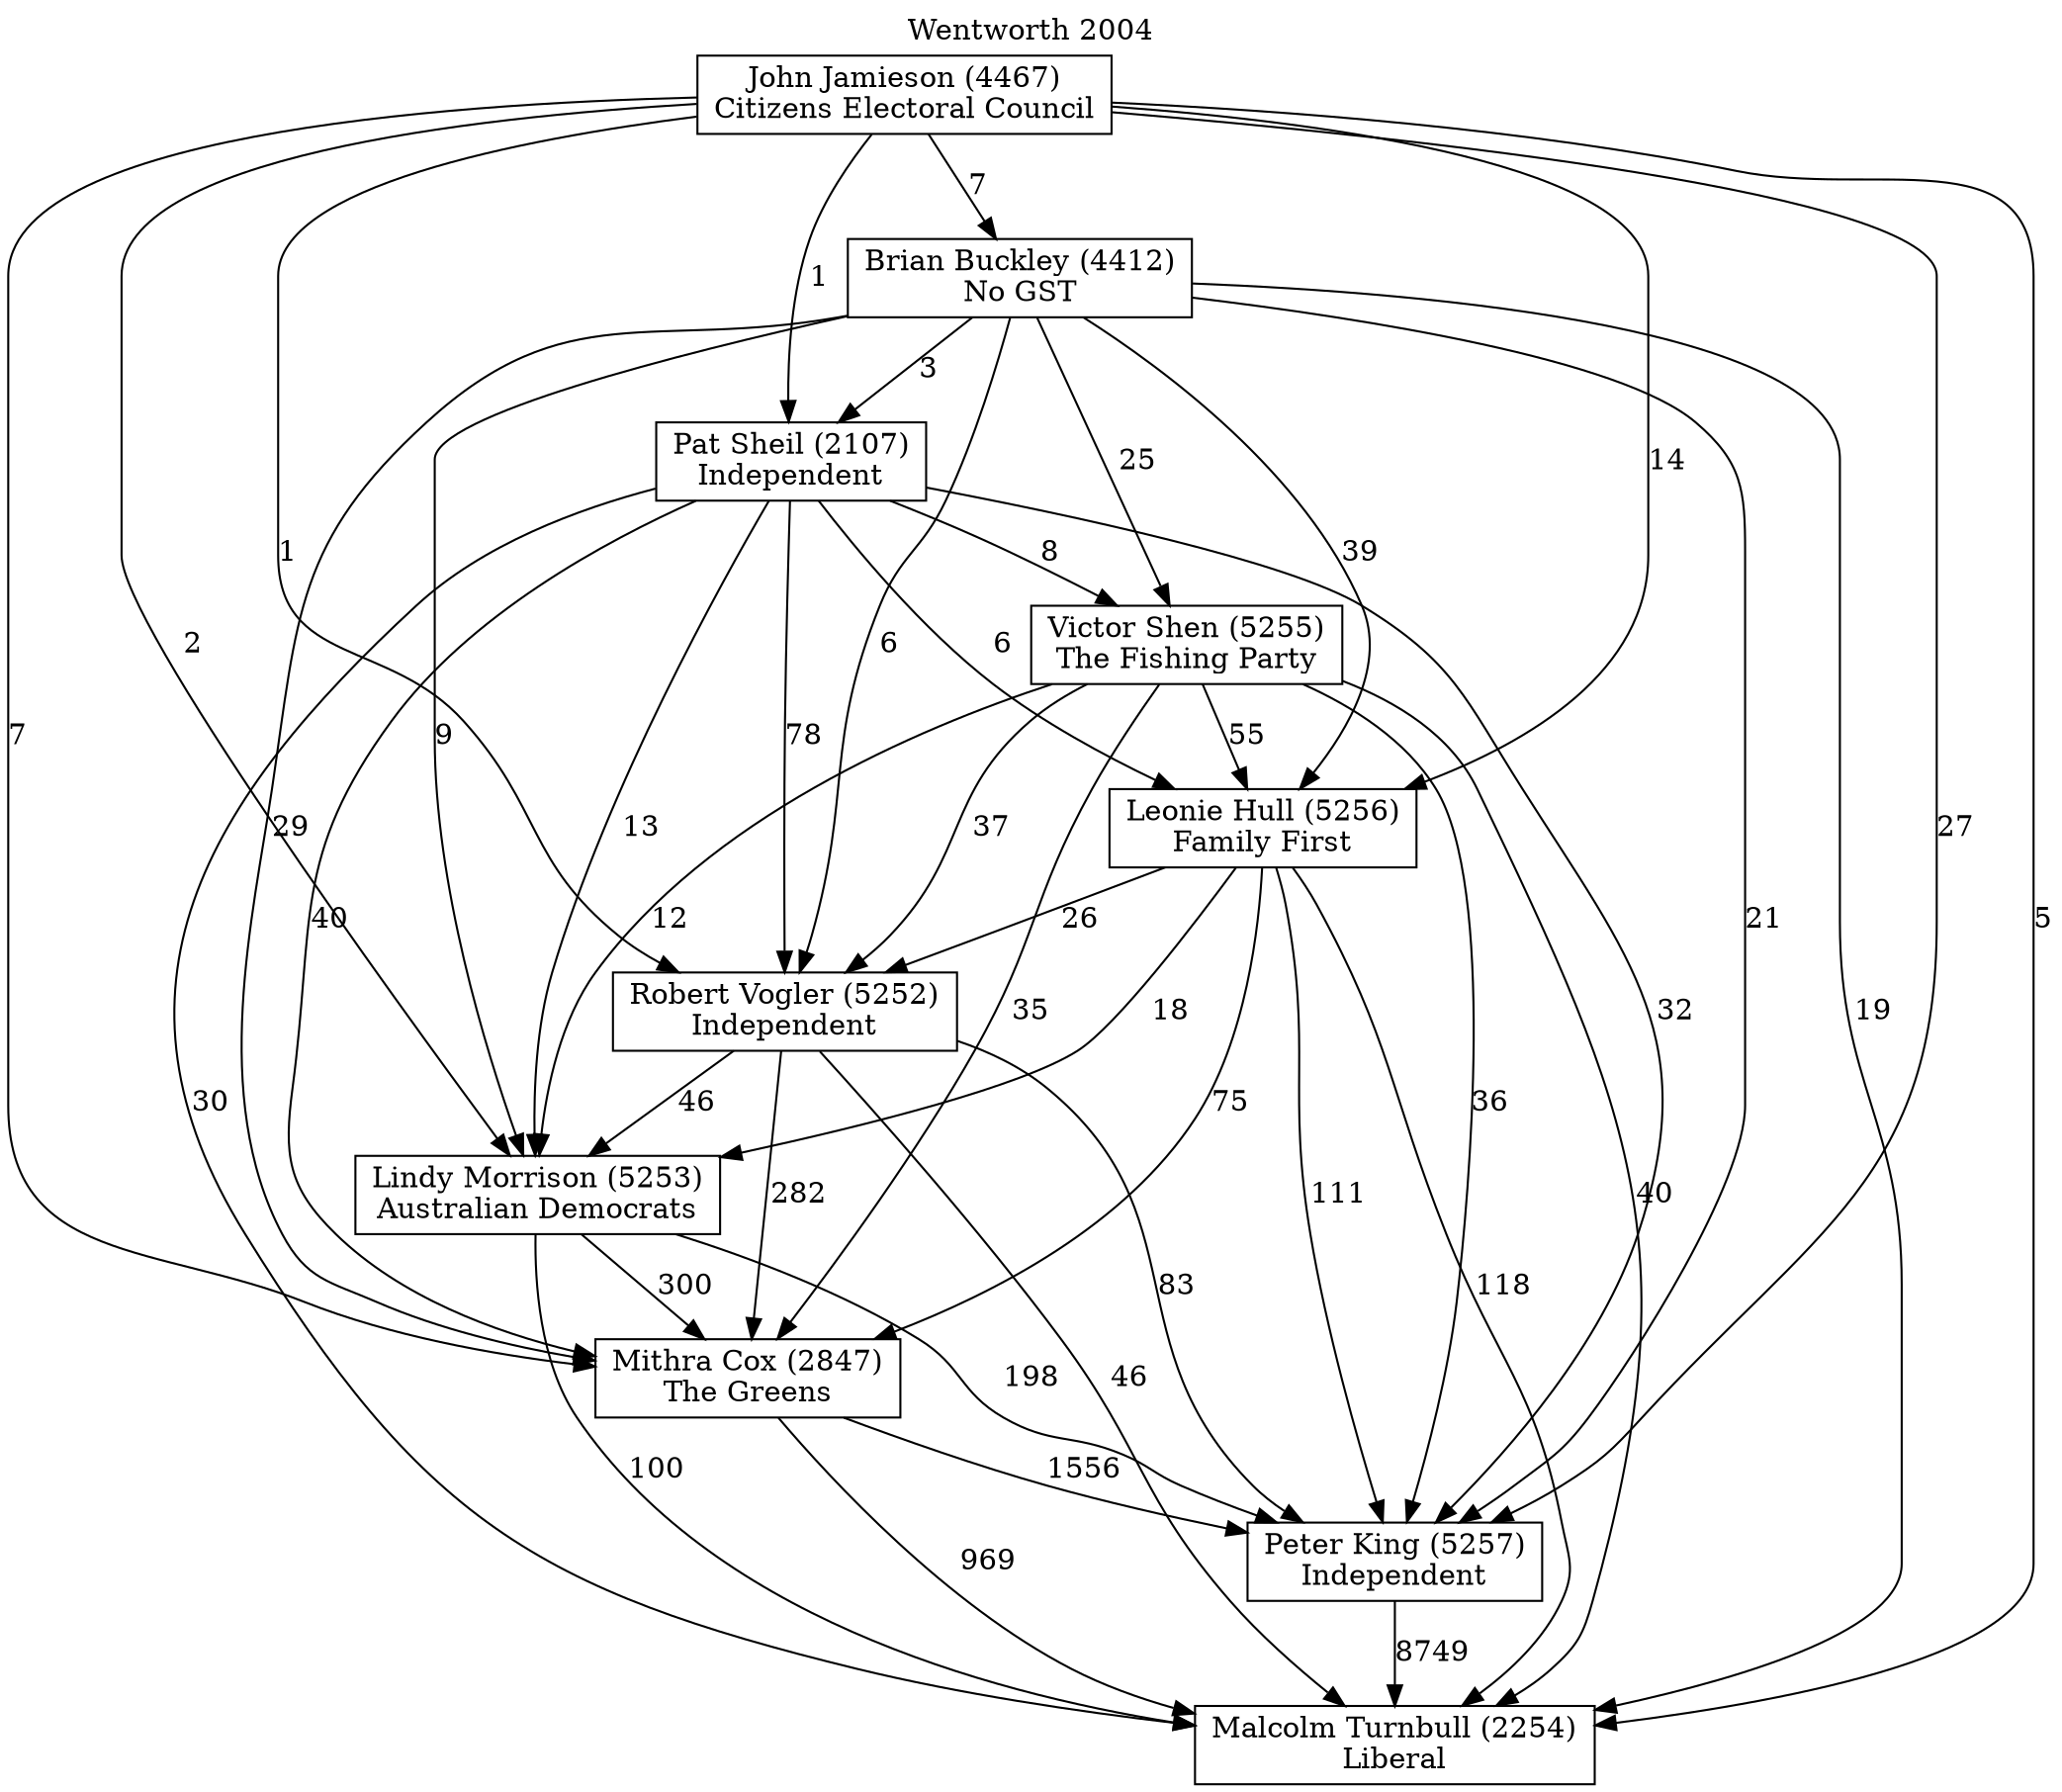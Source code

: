// House preference flow
digraph "Malcolm Turnbull (2254)_Wentworth_2004" {
	graph [label="Wentworth 2004" labelloc=t mclimit=10]
	node [shape=box]
	"Malcolm Turnbull (2254)" [label="Malcolm Turnbull (2254)
Liberal"]
	"Peter King (5257)" [label="Peter King (5257)
Independent"]
	"Mithra Cox (2847)" [label="Mithra Cox (2847)
The Greens"]
	"Lindy Morrison (5253)" [label="Lindy Morrison (5253)
Australian Democrats"]
	"Robert Vogler (5252)" [label="Robert Vogler (5252)
Independent"]
	"Leonie Hull (5256)" [label="Leonie Hull (5256)
Family First"]
	"Victor Shen (5255)" [label="Victor Shen (5255)
The Fishing Party"]
	"Pat Sheil (2107)" [label="Pat Sheil (2107)
Independent"]
	"Brian Buckley (4412)" [label="Brian Buckley (4412)
No GST"]
	"John Jamieson (4467)" [label="John Jamieson (4467)
Citizens Electoral Council"]
	"Peter King (5257)" -> "Malcolm Turnbull (2254)" [label=8749]
	"Mithra Cox (2847)" -> "Peter King (5257)" [label=1556]
	"Lindy Morrison (5253)" -> "Mithra Cox (2847)" [label=300]
	"Robert Vogler (5252)" -> "Lindy Morrison (5253)" [label=46]
	"Leonie Hull (5256)" -> "Robert Vogler (5252)" [label=26]
	"Victor Shen (5255)" -> "Leonie Hull (5256)" [label=55]
	"Pat Sheil (2107)" -> "Victor Shen (5255)" [label=8]
	"Brian Buckley (4412)" -> "Pat Sheil (2107)" [label=3]
	"John Jamieson (4467)" -> "Brian Buckley (4412)" [label=7]
	"Mithra Cox (2847)" -> "Malcolm Turnbull (2254)" [label=969]
	"Lindy Morrison (5253)" -> "Malcolm Turnbull (2254)" [label=100]
	"Robert Vogler (5252)" -> "Malcolm Turnbull (2254)" [label=46]
	"Leonie Hull (5256)" -> "Malcolm Turnbull (2254)" [label=118]
	"Victor Shen (5255)" -> "Malcolm Turnbull (2254)" [label=40]
	"Pat Sheil (2107)" -> "Malcolm Turnbull (2254)" [label=30]
	"Brian Buckley (4412)" -> "Malcolm Turnbull (2254)" [label=19]
	"John Jamieson (4467)" -> "Malcolm Turnbull (2254)" [label=5]
	"John Jamieson (4467)" -> "Pat Sheil (2107)" [label=1]
	"Brian Buckley (4412)" -> "Victor Shen (5255)" [label=25]
	"Pat Sheil (2107)" -> "Leonie Hull (5256)" [label=6]
	"Brian Buckley (4412)" -> "Leonie Hull (5256)" [label=39]
	"John Jamieson (4467)" -> "Leonie Hull (5256)" [label=14]
	"Victor Shen (5255)" -> "Robert Vogler (5252)" [label=37]
	"Pat Sheil (2107)" -> "Robert Vogler (5252)" [label=78]
	"Brian Buckley (4412)" -> "Robert Vogler (5252)" [label=6]
	"John Jamieson (4467)" -> "Robert Vogler (5252)" [label=1]
	"Leonie Hull (5256)" -> "Lindy Morrison (5253)" [label=18]
	"Victor Shen (5255)" -> "Lindy Morrison (5253)" [label=12]
	"Pat Sheil (2107)" -> "Lindy Morrison (5253)" [label=13]
	"Brian Buckley (4412)" -> "Lindy Morrison (5253)" [label=9]
	"John Jamieson (4467)" -> "Lindy Morrison (5253)" [label=2]
	"Robert Vogler (5252)" -> "Mithra Cox (2847)" [label=282]
	"Leonie Hull (5256)" -> "Mithra Cox (2847)" [label=75]
	"Victor Shen (5255)" -> "Mithra Cox (2847)" [label=35]
	"Pat Sheil (2107)" -> "Mithra Cox (2847)" [label=40]
	"Brian Buckley (4412)" -> "Mithra Cox (2847)" [label=29]
	"John Jamieson (4467)" -> "Mithra Cox (2847)" [label=7]
	"Lindy Morrison (5253)" -> "Peter King (5257)" [label=198]
	"Robert Vogler (5252)" -> "Peter King (5257)" [label=83]
	"Leonie Hull (5256)" -> "Peter King (5257)" [label=111]
	"Victor Shen (5255)" -> "Peter King (5257)" [label=36]
	"Pat Sheil (2107)" -> "Peter King (5257)" [label=32]
	"Brian Buckley (4412)" -> "Peter King (5257)" [label=21]
	"John Jamieson (4467)" -> "Peter King (5257)" [label=27]
}
